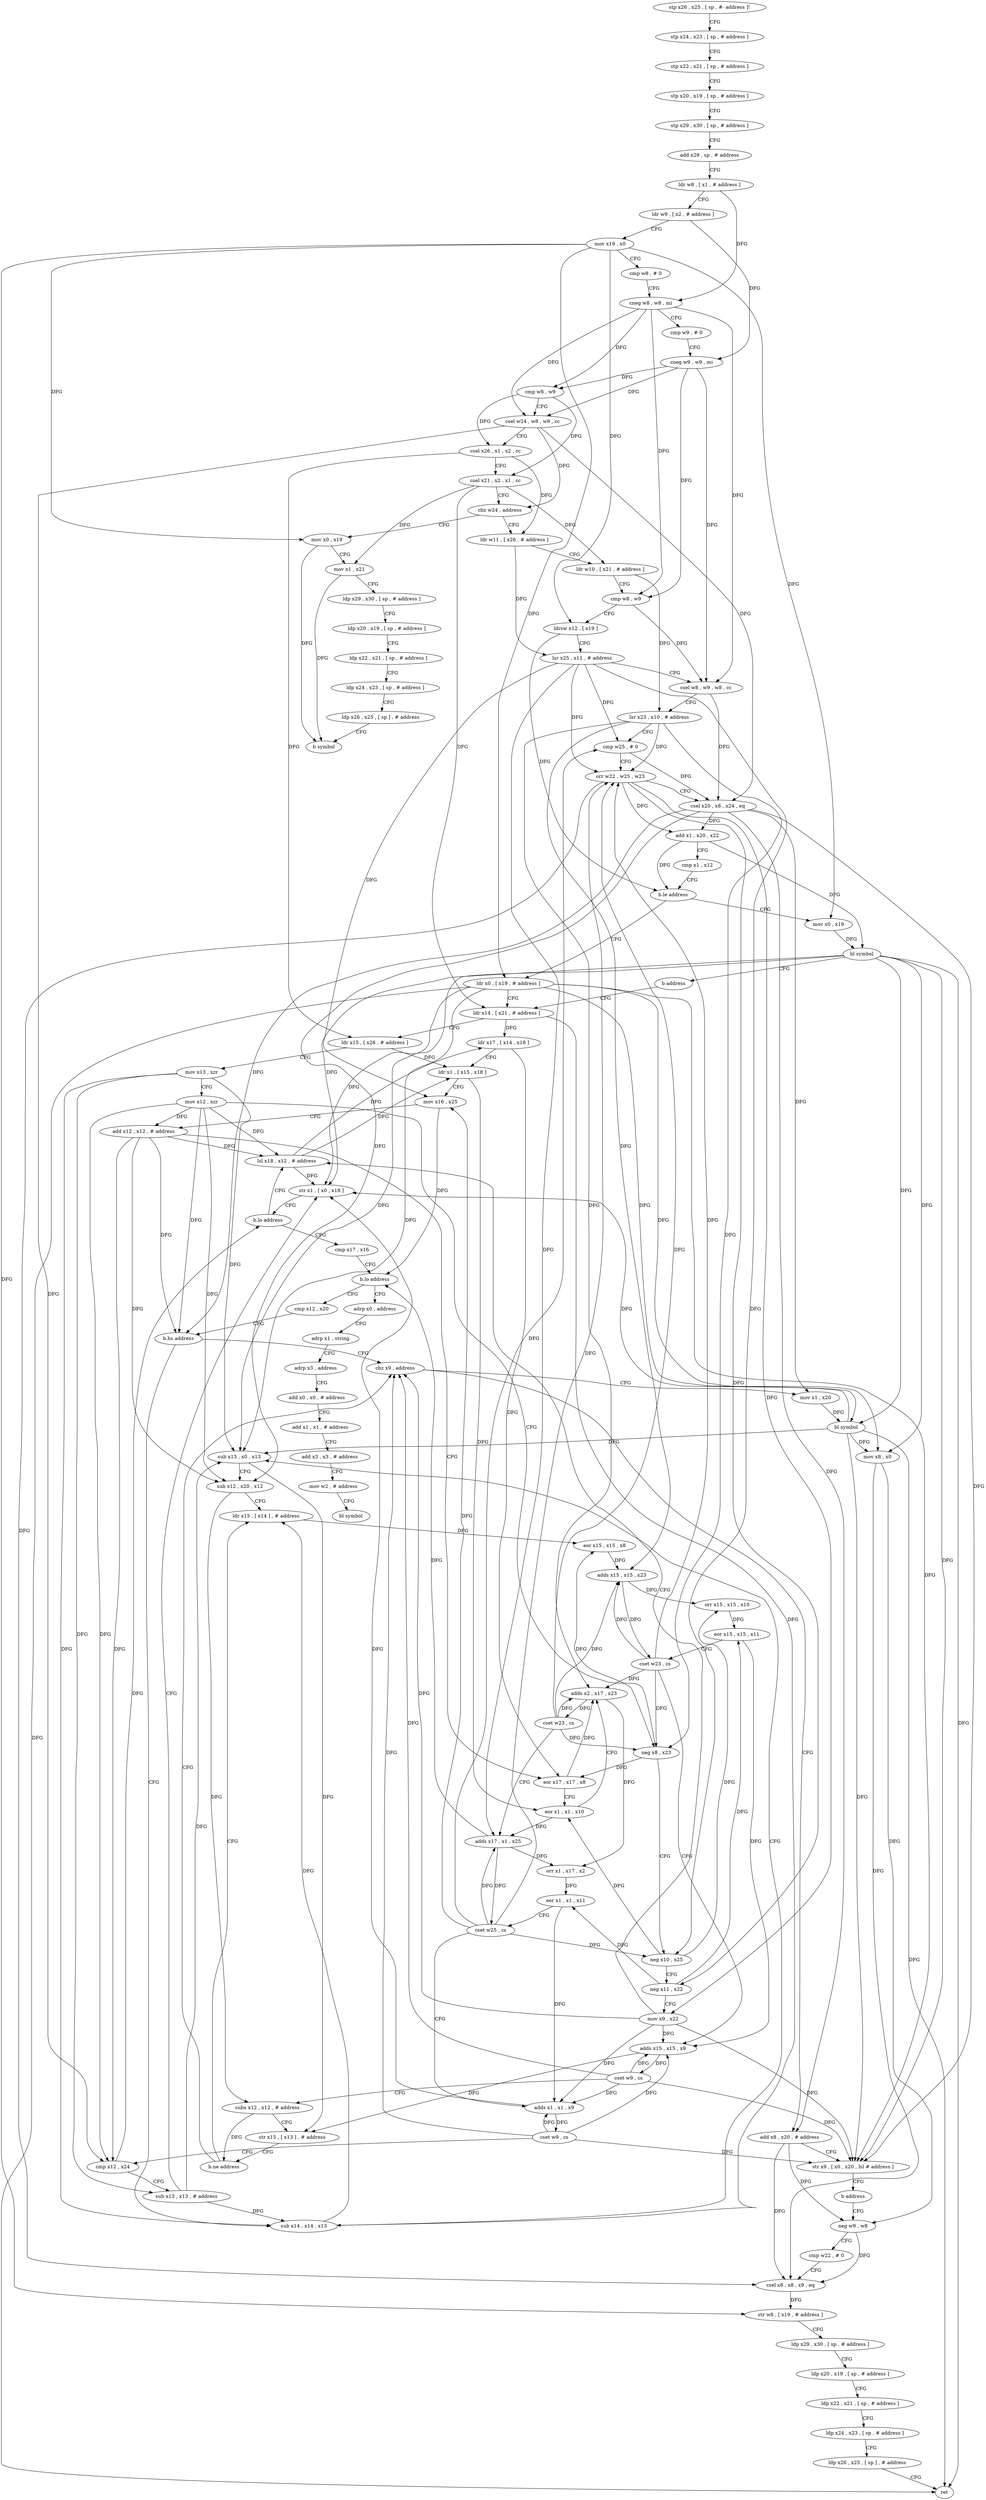 digraph "func" {
"4237360" [label = "stp x26 , x25 , [ sp , #- address ]!" ]
"4237364" [label = "stp x24 , x23 , [ sp , # address ]" ]
"4237368" [label = "stp x22 , x21 , [ sp , # address ]" ]
"4237372" [label = "stp x20 , x19 , [ sp , # address ]" ]
"4237376" [label = "stp x29 , x30 , [ sp , # address ]" ]
"4237380" [label = "add x29 , sp , # address" ]
"4237384" [label = "ldr w8 , [ x1 , # address ]" ]
"4237388" [label = "ldr w9 , [ x2 , # address ]" ]
"4237392" [label = "mov x19 , x0" ]
"4237396" [label = "cmp w8 , # 0" ]
"4237400" [label = "cneg w8 , w8 , mi" ]
"4237404" [label = "cmp w9 , # 0" ]
"4237408" [label = "cneg w9 , w9 , mi" ]
"4237412" [label = "cmp w8 , w9" ]
"4237416" [label = "csel w24 , w8 , w9 , cc" ]
"4237420" [label = "csel x26 , x1 , x2 , cc" ]
"4237424" [label = "csel x21 , x2 , x1 , cc" ]
"4237428" [label = "cbz w24 , address" ]
"4237496" [label = "mov x0 , x19" ]
"4237432" [label = "ldr w11 , [ x26 , # address ]" ]
"4237500" [label = "mov x1 , x21" ]
"4237504" [label = "ldp x29 , x30 , [ sp , # address ]" ]
"4237508" [label = "ldp x20 , x19 , [ sp , # address ]" ]
"4237512" [label = "ldp x22 , x21 , [ sp , # address ]" ]
"4237516" [label = "ldp x24 , x23 , [ sp , # address ]" ]
"4237520" [label = "ldp x26 , x25 , [ sp ] , # address" ]
"4237524" [label = "b symbol" ]
"4237436" [label = "ldr w10 , [ x21 , # address ]" ]
"4237440" [label = "cmp w8 , w9" ]
"4237444" [label = "ldrsw x12 , [ x19 ]" ]
"4237448" [label = "lsr x25 , x11 , # address" ]
"4237452" [label = "csel w8 , w9 , w8 , cc" ]
"4237456" [label = "lsr x23 , x10 , # address" ]
"4237460" [label = "cmp w25 , # 0" ]
"4237464" [label = "orr w22 , w25 , w23" ]
"4237468" [label = "csel x20 , x8 , x24 , eq" ]
"4237472" [label = "add x1 , x20 , x22" ]
"4237476" [label = "cmp x1 , x12" ]
"4237480" [label = "b.le address" ]
"4237528" [label = "ldr x0 , [ x19 , # address ]" ]
"4237484" [label = "mov x0 , x19" ]
"4237532" [label = "ldr x14 , [ x21 , # address ]" ]
"4237488" [label = "bl symbol" ]
"4237492" [label = "b address" ]
"4237564" [label = "lsl x18 , x12 , # address" ]
"4237568" [label = "ldr x17 , [ x14 , x18 ]" ]
"4237572" [label = "ldr x1 , [ x15 , x18 ]" ]
"4237576" [label = "mov x16 , x25" ]
"4237580" [label = "add x12 , x12 , # address" ]
"4237584" [label = "eor x17 , x17 , x8" ]
"4237588" [label = "eor x1 , x1 , x10" ]
"4237592" [label = "adds x2 , x17 , x23" ]
"4237596" [label = "cset w23 , cs" ]
"4237600" [label = "adds x17 , x1 , x25" ]
"4237604" [label = "orr x1 , x17 , x2" ]
"4237608" [label = "eor x1 , x1 , x11" ]
"4237612" [label = "cset w25 , cs" ]
"4237616" [label = "adds x1 , x1 , x9" ]
"4237620" [label = "cset w9 , cs" ]
"4237624" [label = "cmp x12 , x24" ]
"4237628" [label = "sub x13 , x13 , # address" ]
"4237632" [label = "str x1 , [ x0 , x18 ]" ]
"4237636" [label = "b.lo address" ]
"4237640" [label = "cmp x17 , x16" ]
"4237644" [label = "b.lo address" ]
"4237780" [label = "adrp x0 , address" ]
"4237648" [label = "cmp x12 , x20" ]
"4237536" [label = "ldr x15 , [ x26 , # address ]" ]
"4237540" [label = "mov x13 , xzr" ]
"4237544" [label = "mov x12 , xzr" ]
"4237548" [label = "neg x8 , x23" ]
"4237552" [label = "neg x10 , x25" ]
"4237556" [label = "neg x11 , x22" ]
"4237560" [label = "mov x9 , x22" ]
"4237784" [label = "adrp x1 , string" ]
"4237788" [label = "adrp x3 , address" ]
"4237792" [label = "add x0 , x0 , # address" ]
"4237796" [label = "add x1 , x1 , # address" ]
"4237800" [label = "add x3 , x3 , # address" ]
"4237804" [label = "mov w2 , # address" ]
"4237808" [label = "bl symbol" ]
"4237652" [label = "b.hs address" ]
"4237712" [label = "cbz x9 , address" ]
"4237656" [label = "sub x14 , x14 , x13" ]
"4237728" [label = "mov x1 , x20" ]
"4237716" [label = "add x8 , x20 , # address" ]
"4237660" [label = "sub x13 , x0 , x13" ]
"4237664" [label = "sub x12 , x20 , x12" ]
"4237668" [label = "ldr x15 , [ x14 ] , # address" ]
"4237732" [label = "bl symbol" ]
"4237736" [label = "mov x8 , x0" ]
"4237740" [label = "neg w9 , w8" ]
"4237720" [label = "str x9 , [ x0 , x20 , lsl # address ]" ]
"4237724" [label = "b address" ]
"4237672" [label = "eor x15 , x15 , x8" ]
"4237676" [label = "adds x15 , x15 , x23" ]
"4237680" [label = "orr x15 , x15 , x10" ]
"4237684" [label = "eor x15 , x15 , x11" ]
"4237688" [label = "cset w23 , cs" ]
"4237692" [label = "adds x15 , x15 , x9" ]
"4237696" [label = "cset w9 , cs" ]
"4237700" [label = "subs x12 , x12 , # address" ]
"4237704" [label = "str x15 , [ x13 ] , # address" ]
"4237708" [label = "b.ne address" ]
"4237744" [label = "cmp w22 , # 0" ]
"4237748" [label = "csel x8 , x8 , x9 , eq" ]
"4237752" [label = "str w8 , [ x19 , # address ]" ]
"4237756" [label = "ldp x29 , x30 , [ sp , # address ]" ]
"4237760" [label = "ldp x20 , x19 , [ sp , # address ]" ]
"4237764" [label = "ldp x22 , x21 , [ sp , # address ]" ]
"4237768" [label = "ldp x24 , x23 , [ sp , # address ]" ]
"4237772" [label = "ldp x26 , x25 , [ sp ] , # address" ]
"4237776" [label = "ret" ]
"4237360" -> "4237364" [ label = "CFG" ]
"4237364" -> "4237368" [ label = "CFG" ]
"4237368" -> "4237372" [ label = "CFG" ]
"4237372" -> "4237376" [ label = "CFG" ]
"4237376" -> "4237380" [ label = "CFG" ]
"4237380" -> "4237384" [ label = "CFG" ]
"4237384" -> "4237388" [ label = "CFG" ]
"4237384" -> "4237400" [ label = "DFG" ]
"4237388" -> "4237392" [ label = "CFG" ]
"4237388" -> "4237408" [ label = "DFG" ]
"4237392" -> "4237396" [ label = "CFG" ]
"4237392" -> "4237496" [ label = "DFG" ]
"4237392" -> "4237444" [ label = "DFG" ]
"4237392" -> "4237528" [ label = "DFG" ]
"4237392" -> "4237484" [ label = "DFG" ]
"4237392" -> "4237752" [ label = "DFG" ]
"4237396" -> "4237400" [ label = "CFG" ]
"4237400" -> "4237404" [ label = "CFG" ]
"4237400" -> "4237412" [ label = "DFG" ]
"4237400" -> "4237416" [ label = "DFG" ]
"4237400" -> "4237440" [ label = "DFG" ]
"4237400" -> "4237452" [ label = "DFG" ]
"4237404" -> "4237408" [ label = "CFG" ]
"4237408" -> "4237412" [ label = "DFG" ]
"4237408" -> "4237416" [ label = "DFG" ]
"4237408" -> "4237440" [ label = "DFG" ]
"4237408" -> "4237452" [ label = "DFG" ]
"4237412" -> "4237416" [ label = "CFG" ]
"4237412" -> "4237420" [ label = "DFG" ]
"4237412" -> "4237424" [ label = "DFG" ]
"4237416" -> "4237420" [ label = "CFG" ]
"4237416" -> "4237428" [ label = "DFG" ]
"4237416" -> "4237468" [ label = "DFG" ]
"4237416" -> "4237624" [ label = "DFG" ]
"4237420" -> "4237424" [ label = "CFG" ]
"4237420" -> "4237432" [ label = "DFG" ]
"4237420" -> "4237536" [ label = "DFG" ]
"4237424" -> "4237428" [ label = "CFG" ]
"4237424" -> "4237500" [ label = "DFG" ]
"4237424" -> "4237436" [ label = "DFG" ]
"4237424" -> "4237532" [ label = "DFG" ]
"4237428" -> "4237496" [ label = "CFG" ]
"4237428" -> "4237432" [ label = "CFG" ]
"4237496" -> "4237500" [ label = "CFG" ]
"4237496" -> "4237524" [ label = "DFG" ]
"4237432" -> "4237436" [ label = "CFG" ]
"4237432" -> "4237448" [ label = "DFG" ]
"4237500" -> "4237504" [ label = "CFG" ]
"4237500" -> "4237524" [ label = "DFG" ]
"4237504" -> "4237508" [ label = "CFG" ]
"4237508" -> "4237512" [ label = "CFG" ]
"4237512" -> "4237516" [ label = "CFG" ]
"4237516" -> "4237520" [ label = "CFG" ]
"4237520" -> "4237524" [ label = "CFG" ]
"4237436" -> "4237440" [ label = "CFG" ]
"4237436" -> "4237456" [ label = "DFG" ]
"4237440" -> "4237444" [ label = "CFG" ]
"4237440" -> "4237452" [ label = "DFG" ]
"4237444" -> "4237448" [ label = "CFG" ]
"4237444" -> "4237480" [ label = "DFG" ]
"4237448" -> "4237452" [ label = "CFG" ]
"4237448" -> "4237460" [ label = "DFG" ]
"4237448" -> "4237464" [ label = "DFG" ]
"4237448" -> "4237552" [ label = "DFG" ]
"4237448" -> "4237576" [ label = "DFG" ]
"4237448" -> "4237600" [ label = "DFG" ]
"4237452" -> "4237456" [ label = "CFG" ]
"4237452" -> "4237468" [ label = "DFG" ]
"4237456" -> "4237460" [ label = "CFG" ]
"4237456" -> "4237464" [ label = "DFG" ]
"4237456" -> "4237548" [ label = "DFG" ]
"4237456" -> "4237592" [ label = "DFG" ]
"4237456" -> "4237676" [ label = "DFG" ]
"4237460" -> "4237464" [ label = "CFG" ]
"4237460" -> "4237468" [ label = "DFG" ]
"4237464" -> "4237468" [ label = "CFG" ]
"4237464" -> "4237472" [ label = "DFG" ]
"4237464" -> "4237556" [ label = "DFG" ]
"4237464" -> "4237560" [ label = "DFG" ]
"4237464" -> "4237748" [ label = "DFG" ]
"4237468" -> "4237472" [ label = "DFG" ]
"4237468" -> "4237652" [ label = "DFG" ]
"4237468" -> "4237664" [ label = "DFG" ]
"4237468" -> "4237728" [ label = "DFG" ]
"4237468" -> "4237716" [ label = "DFG" ]
"4237468" -> "4237720" [ label = "DFG" ]
"4237472" -> "4237476" [ label = "CFG" ]
"4237472" -> "4237480" [ label = "DFG" ]
"4237472" -> "4237488" [ label = "DFG" ]
"4237476" -> "4237480" [ label = "CFG" ]
"4237480" -> "4237528" [ label = "CFG" ]
"4237480" -> "4237484" [ label = "CFG" ]
"4237528" -> "4237532" [ label = "CFG" ]
"4237528" -> "4237632" [ label = "DFG" ]
"4237528" -> "4237660" [ label = "DFG" ]
"4237528" -> "4237732" [ label = "DFG" ]
"4237528" -> "4237736" [ label = "DFG" ]
"4237528" -> "4237720" [ label = "DFG" ]
"4237528" -> "4237776" [ label = "DFG" ]
"4237484" -> "4237488" [ label = "DFG" ]
"4237532" -> "4237536" [ label = "CFG" ]
"4237532" -> "4237568" [ label = "DFG" ]
"4237532" -> "4237656" [ label = "DFG" ]
"4237488" -> "4237492" [ label = "CFG" ]
"4237488" -> "4237632" [ label = "DFG" ]
"4237488" -> "4237660" [ label = "DFG" ]
"4237488" -> "4237732" [ label = "DFG" ]
"4237488" -> "4237736" [ label = "DFG" ]
"4237488" -> "4237720" [ label = "DFG" ]
"4237488" -> "4237776" [ label = "DFG" ]
"4237492" -> "4237532" [ label = "CFG" ]
"4237564" -> "4237568" [ label = "DFG" ]
"4237564" -> "4237572" [ label = "DFG" ]
"4237564" -> "4237632" [ label = "DFG" ]
"4237568" -> "4237572" [ label = "CFG" ]
"4237568" -> "4237584" [ label = "DFG" ]
"4237572" -> "4237576" [ label = "CFG" ]
"4237572" -> "4237588" [ label = "DFG" ]
"4237576" -> "4237580" [ label = "CFG" ]
"4237576" -> "4237644" [ label = "DFG" ]
"4237580" -> "4237584" [ label = "CFG" ]
"4237580" -> "4237564" [ label = "DFG" ]
"4237580" -> "4237624" [ label = "DFG" ]
"4237580" -> "4237652" [ label = "DFG" ]
"4237580" -> "4237664" [ label = "DFG" ]
"4237584" -> "4237588" [ label = "CFG" ]
"4237584" -> "4237592" [ label = "DFG" ]
"4237588" -> "4237592" [ label = "CFG" ]
"4237588" -> "4237600" [ label = "DFG" ]
"4237592" -> "4237596" [ label = "DFG" ]
"4237592" -> "4237604" [ label = "DFG" ]
"4237596" -> "4237600" [ label = "CFG" ]
"4237596" -> "4237464" [ label = "DFG" ]
"4237596" -> "4237548" [ label = "DFG" ]
"4237596" -> "4237592" [ label = "DFG" ]
"4237596" -> "4237676" [ label = "DFG" ]
"4237600" -> "4237604" [ label = "DFG" ]
"4237600" -> "4237644" [ label = "DFG" ]
"4237600" -> "4237612" [ label = "DFG" ]
"4237604" -> "4237608" [ label = "DFG" ]
"4237608" -> "4237612" [ label = "CFG" ]
"4237608" -> "4237616" [ label = "DFG" ]
"4237612" -> "4237616" [ label = "CFG" ]
"4237612" -> "4237460" [ label = "DFG" ]
"4237612" -> "4237552" [ label = "DFG" ]
"4237612" -> "4237576" [ label = "DFG" ]
"4237612" -> "4237600" [ label = "DFG" ]
"4237612" -> "4237464" [ label = "DFG" ]
"4237616" -> "4237620" [ label = "DFG" ]
"4237616" -> "4237632" [ label = "DFG" ]
"4237620" -> "4237624" [ label = "CFG" ]
"4237620" -> "4237616" [ label = "DFG" ]
"4237620" -> "4237712" [ label = "DFG" ]
"4237620" -> "4237720" [ label = "DFG" ]
"4237620" -> "4237692" [ label = "DFG" ]
"4237624" -> "4237628" [ label = "CFG" ]
"4237624" -> "4237636" [ label = "DFG" ]
"4237628" -> "4237632" [ label = "CFG" ]
"4237628" -> "4237656" [ label = "DFG" ]
"4237628" -> "4237660" [ label = "DFG" ]
"4237632" -> "4237636" [ label = "CFG" ]
"4237636" -> "4237564" [ label = "CFG" ]
"4237636" -> "4237640" [ label = "CFG" ]
"4237640" -> "4237644" [ label = "CFG" ]
"4237644" -> "4237780" [ label = "CFG" ]
"4237644" -> "4237648" [ label = "CFG" ]
"4237780" -> "4237784" [ label = "CFG" ]
"4237648" -> "4237652" [ label = "CFG" ]
"4237536" -> "4237540" [ label = "CFG" ]
"4237536" -> "4237572" [ label = "DFG" ]
"4237540" -> "4237544" [ label = "CFG" ]
"4237540" -> "4237628" [ label = "DFG" ]
"4237540" -> "4237656" [ label = "DFG" ]
"4237540" -> "4237660" [ label = "DFG" ]
"4237544" -> "4237548" [ label = "CFG" ]
"4237544" -> "4237564" [ label = "DFG" ]
"4237544" -> "4237580" [ label = "DFG" ]
"4237544" -> "4237624" [ label = "DFG" ]
"4237544" -> "4237652" [ label = "DFG" ]
"4237544" -> "4237664" [ label = "DFG" ]
"4237548" -> "4237552" [ label = "CFG" ]
"4237548" -> "4237584" [ label = "DFG" ]
"4237548" -> "4237672" [ label = "DFG" ]
"4237552" -> "4237556" [ label = "CFG" ]
"4237552" -> "4237588" [ label = "DFG" ]
"4237552" -> "4237680" [ label = "DFG" ]
"4237556" -> "4237560" [ label = "CFG" ]
"4237556" -> "4237608" [ label = "DFG" ]
"4237556" -> "4237684" [ label = "DFG" ]
"4237560" -> "4237564" [ label = "CFG" ]
"4237560" -> "4237616" [ label = "DFG" ]
"4237560" -> "4237712" [ label = "DFG" ]
"4237560" -> "4237720" [ label = "DFG" ]
"4237560" -> "4237692" [ label = "DFG" ]
"4237784" -> "4237788" [ label = "CFG" ]
"4237788" -> "4237792" [ label = "CFG" ]
"4237792" -> "4237796" [ label = "CFG" ]
"4237796" -> "4237800" [ label = "CFG" ]
"4237800" -> "4237804" [ label = "CFG" ]
"4237804" -> "4237808" [ label = "CFG" ]
"4237652" -> "4237712" [ label = "CFG" ]
"4237652" -> "4237656" [ label = "CFG" ]
"4237712" -> "4237728" [ label = "CFG" ]
"4237712" -> "4237716" [ label = "CFG" ]
"4237656" -> "4237660" [ label = "CFG" ]
"4237656" -> "4237668" [ label = "DFG" ]
"4237728" -> "4237732" [ label = "DFG" ]
"4237716" -> "4237720" [ label = "CFG" ]
"4237716" -> "4237740" [ label = "DFG" ]
"4237716" -> "4237748" [ label = "DFG" ]
"4237660" -> "4237664" [ label = "CFG" ]
"4237660" -> "4237704" [ label = "DFG" ]
"4237664" -> "4237668" [ label = "CFG" ]
"4237664" -> "4237700" [ label = "DFG" ]
"4237668" -> "4237672" [ label = "DFG" ]
"4237732" -> "4237736" [ label = "DFG" ]
"4237732" -> "4237632" [ label = "DFG" ]
"4237732" -> "4237660" [ label = "DFG" ]
"4237732" -> "4237720" [ label = "DFG" ]
"4237732" -> "4237776" [ label = "DFG" ]
"4237736" -> "4237740" [ label = "DFG" ]
"4237736" -> "4237748" [ label = "DFG" ]
"4237740" -> "4237744" [ label = "CFG" ]
"4237740" -> "4237748" [ label = "DFG" ]
"4237720" -> "4237724" [ label = "CFG" ]
"4237724" -> "4237740" [ label = "CFG" ]
"4237672" -> "4237676" [ label = "DFG" ]
"4237676" -> "4237680" [ label = "DFG" ]
"4237676" -> "4237688" [ label = "DFG" ]
"4237680" -> "4237684" [ label = "DFG" ]
"4237684" -> "4237688" [ label = "CFG" ]
"4237684" -> "4237692" [ label = "DFG" ]
"4237688" -> "4237692" [ label = "CFG" ]
"4237688" -> "4237464" [ label = "DFG" ]
"4237688" -> "4237548" [ label = "DFG" ]
"4237688" -> "4237592" [ label = "DFG" ]
"4237688" -> "4237676" [ label = "DFG" ]
"4237692" -> "4237696" [ label = "DFG" ]
"4237692" -> "4237704" [ label = "DFG" ]
"4237696" -> "4237700" [ label = "CFG" ]
"4237696" -> "4237616" [ label = "DFG" ]
"4237696" -> "4237712" [ label = "DFG" ]
"4237696" -> "4237720" [ label = "DFG" ]
"4237696" -> "4237692" [ label = "DFG" ]
"4237700" -> "4237704" [ label = "CFG" ]
"4237700" -> "4237708" [ label = "DFG" ]
"4237704" -> "4237708" [ label = "CFG" ]
"4237708" -> "4237668" [ label = "CFG" ]
"4237708" -> "4237712" [ label = "CFG" ]
"4237744" -> "4237748" [ label = "CFG" ]
"4237748" -> "4237752" [ label = "DFG" ]
"4237752" -> "4237756" [ label = "CFG" ]
"4237756" -> "4237760" [ label = "CFG" ]
"4237760" -> "4237764" [ label = "CFG" ]
"4237764" -> "4237768" [ label = "CFG" ]
"4237768" -> "4237772" [ label = "CFG" ]
"4237772" -> "4237776" [ label = "CFG" ]
}
